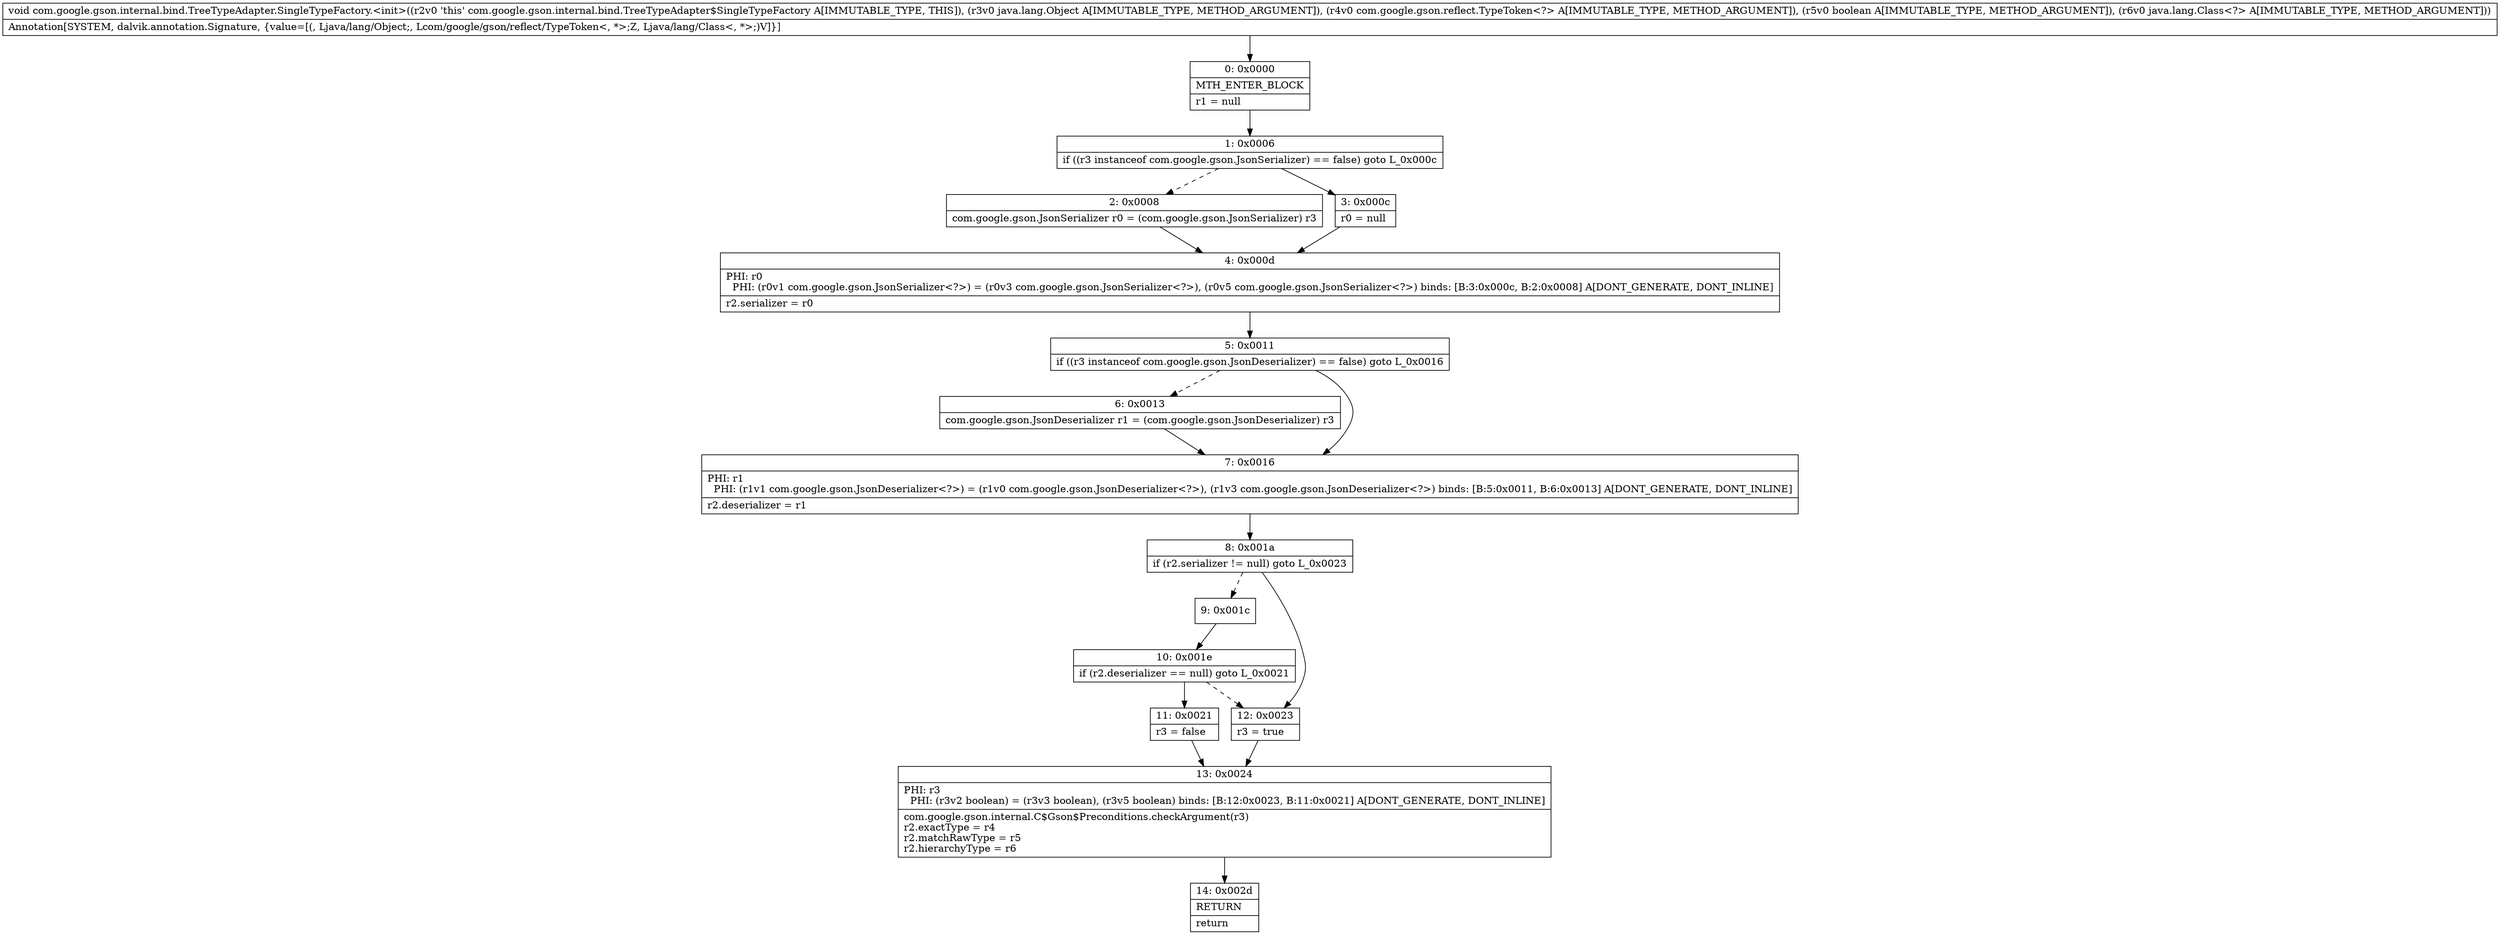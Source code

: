 digraph "CFG forcom.google.gson.internal.bind.TreeTypeAdapter.SingleTypeFactory.\<init\>(Ljava\/lang\/Object;Lcom\/google\/gson\/reflect\/TypeToken;ZLjava\/lang\/Class;)V" {
Node_0 [shape=record,label="{0\:\ 0x0000|MTH_ENTER_BLOCK\l|r1 = null\l}"];
Node_1 [shape=record,label="{1\:\ 0x0006|if ((r3 instanceof com.google.gson.JsonSerializer) == false) goto L_0x000c\l}"];
Node_2 [shape=record,label="{2\:\ 0x0008|com.google.gson.JsonSerializer r0 = (com.google.gson.JsonSerializer) r3\l}"];
Node_3 [shape=record,label="{3\:\ 0x000c|r0 = null\l}"];
Node_4 [shape=record,label="{4\:\ 0x000d|PHI: r0 \l  PHI: (r0v1 com.google.gson.JsonSerializer\<?\>) = (r0v3 com.google.gson.JsonSerializer\<?\>), (r0v5 com.google.gson.JsonSerializer\<?\>) binds: [B:3:0x000c, B:2:0x0008] A[DONT_GENERATE, DONT_INLINE]\l|r2.serializer = r0\l}"];
Node_5 [shape=record,label="{5\:\ 0x0011|if ((r3 instanceof com.google.gson.JsonDeserializer) == false) goto L_0x0016\l}"];
Node_6 [shape=record,label="{6\:\ 0x0013|com.google.gson.JsonDeserializer r1 = (com.google.gson.JsonDeserializer) r3\l}"];
Node_7 [shape=record,label="{7\:\ 0x0016|PHI: r1 \l  PHI: (r1v1 com.google.gson.JsonDeserializer\<?\>) = (r1v0 com.google.gson.JsonDeserializer\<?\>), (r1v3 com.google.gson.JsonDeserializer\<?\>) binds: [B:5:0x0011, B:6:0x0013] A[DONT_GENERATE, DONT_INLINE]\l|r2.deserializer = r1\l}"];
Node_8 [shape=record,label="{8\:\ 0x001a|if (r2.serializer != null) goto L_0x0023\l}"];
Node_9 [shape=record,label="{9\:\ 0x001c}"];
Node_10 [shape=record,label="{10\:\ 0x001e|if (r2.deserializer == null) goto L_0x0021\l}"];
Node_11 [shape=record,label="{11\:\ 0x0021|r3 = false\l}"];
Node_12 [shape=record,label="{12\:\ 0x0023|r3 = true\l}"];
Node_13 [shape=record,label="{13\:\ 0x0024|PHI: r3 \l  PHI: (r3v2 boolean) = (r3v3 boolean), (r3v5 boolean) binds: [B:12:0x0023, B:11:0x0021] A[DONT_GENERATE, DONT_INLINE]\l|com.google.gson.internal.C$Gson$Preconditions.checkArgument(r3)\lr2.exactType = r4\lr2.matchRawType = r5\lr2.hierarchyType = r6\l}"];
Node_14 [shape=record,label="{14\:\ 0x002d|RETURN\l|return\l}"];
MethodNode[shape=record,label="{void com.google.gson.internal.bind.TreeTypeAdapter.SingleTypeFactory.\<init\>((r2v0 'this' com.google.gson.internal.bind.TreeTypeAdapter$SingleTypeFactory A[IMMUTABLE_TYPE, THIS]), (r3v0 java.lang.Object A[IMMUTABLE_TYPE, METHOD_ARGUMENT]), (r4v0 com.google.gson.reflect.TypeToken\<?\> A[IMMUTABLE_TYPE, METHOD_ARGUMENT]), (r5v0 boolean A[IMMUTABLE_TYPE, METHOD_ARGUMENT]), (r6v0 java.lang.Class\<?\> A[IMMUTABLE_TYPE, METHOD_ARGUMENT]))  | Annotation[SYSTEM, dalvik.annotation.Signature, \{value=[(, Ljava\/lang\/Object;, Lcom\/google\/gson\/reflect\/TypeToken\<, *\>;Z, Ljava\/lang\/Class\<, *\>;)V]\}]\l}"];
MethodNode -> Node_0;
Node_0 -> Node_1;
Node_1 -> Node_2[style=dashed];
Node_1 -> Node_3;
Node_2 -> Node_4;
Node_3 -> Node_4;
Node_4 -> Node_5;
Node_5 -> Node_6[style=dashed];
Node_5 -> Node_7;
Node_6 -> Node_7;
Node_7 -> Node_8;
Node_8 -> Node_9[style=dashed];
Node_8 -> Node_12;
Node_9 -> Node_10;
Node_10 -> Node_11;
Node_10 -> Node_12[style=dashed];
Node_11 -> Node_13;
Node_12 -> Node_13;
Node_13 -> Node_14;
}

